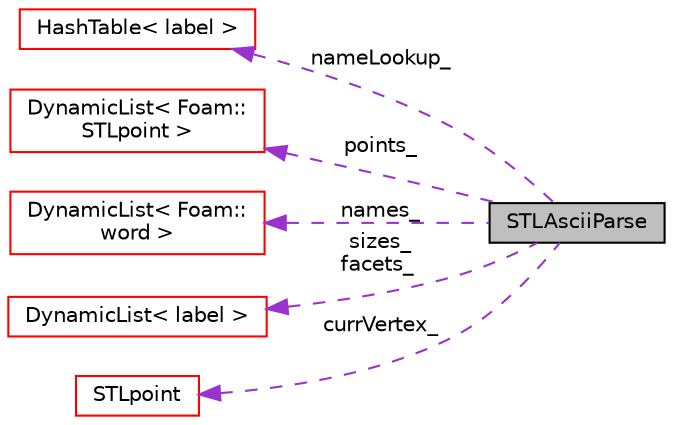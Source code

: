 digraph "STLAsciiParse"
{
  bgcolor="transparent";
  edge [fontname="Helvetica",fontsize="10",labelfontname="Helvetica",labelfontsize="10"];
  node [fontname="Helvetica",fontsize="10",shape=record];
  rankdir="LR";
  Node1 [label="STLAsciiParse",height=0.2,width=0.4,color="black", fillcolor="grey75", style="filled" fontcolor="black"];
  Node2 -> Node1 [dir="back",color="darkorchid3",fontsize="10",style="dashed",label=" nameLookup_" ,fontname="Helvetica"];
  Node2 [label="HashTable\< label \>",height=0.2,width=0.4,color="red",URL="$classFoam_1_1HashTable.html"];
  Node3 -> Node1 [dir="back",color="darkorchid3",fontsize="10",style="dashed",label=" points_" ,fontname="Helvetica"];
  Node3 [label="DynamicList\< Foam::\lSTLpoint \>",height=0.2,width=0.4,color="red",URL="$classFoam_1_1DynamicList.html"];
  Node4 -> Node1 [dir="back",color="darkorchid3",fontsize="10",style="dashed",label=" names_" ,fontname="Helvetica"];
  Node4 [label="DynamicList\< Foam::\lword \>",height=0.2,width=0.4,color="red",URL="$classFoam_1_1DynamicList.html"];
  Node5 -> Node1 [dir="back",color="darkorchid3",fontsize="10",style="dashed",label=" sizes_\nfacets_" ,fontname="Helvetica"];
  Node5 [label="DynamicList\< label \>",height=0.2,width=0.4,color="red",URL="$classFoam_1_1DynamicList.html"];
  Node6 -> Node1 [dir="back",color="darkorchid3",fontsize="10",style="dashed",label=" currVertex_" ,fontname="Helvetica"];
  Node6 [label="STLpoint",height=0.2,width=0.4,color="red",URL="$classFoam_1_1STLpoint.html",tooltip="A vertex point or facet normal representation for STL files. "];
}
